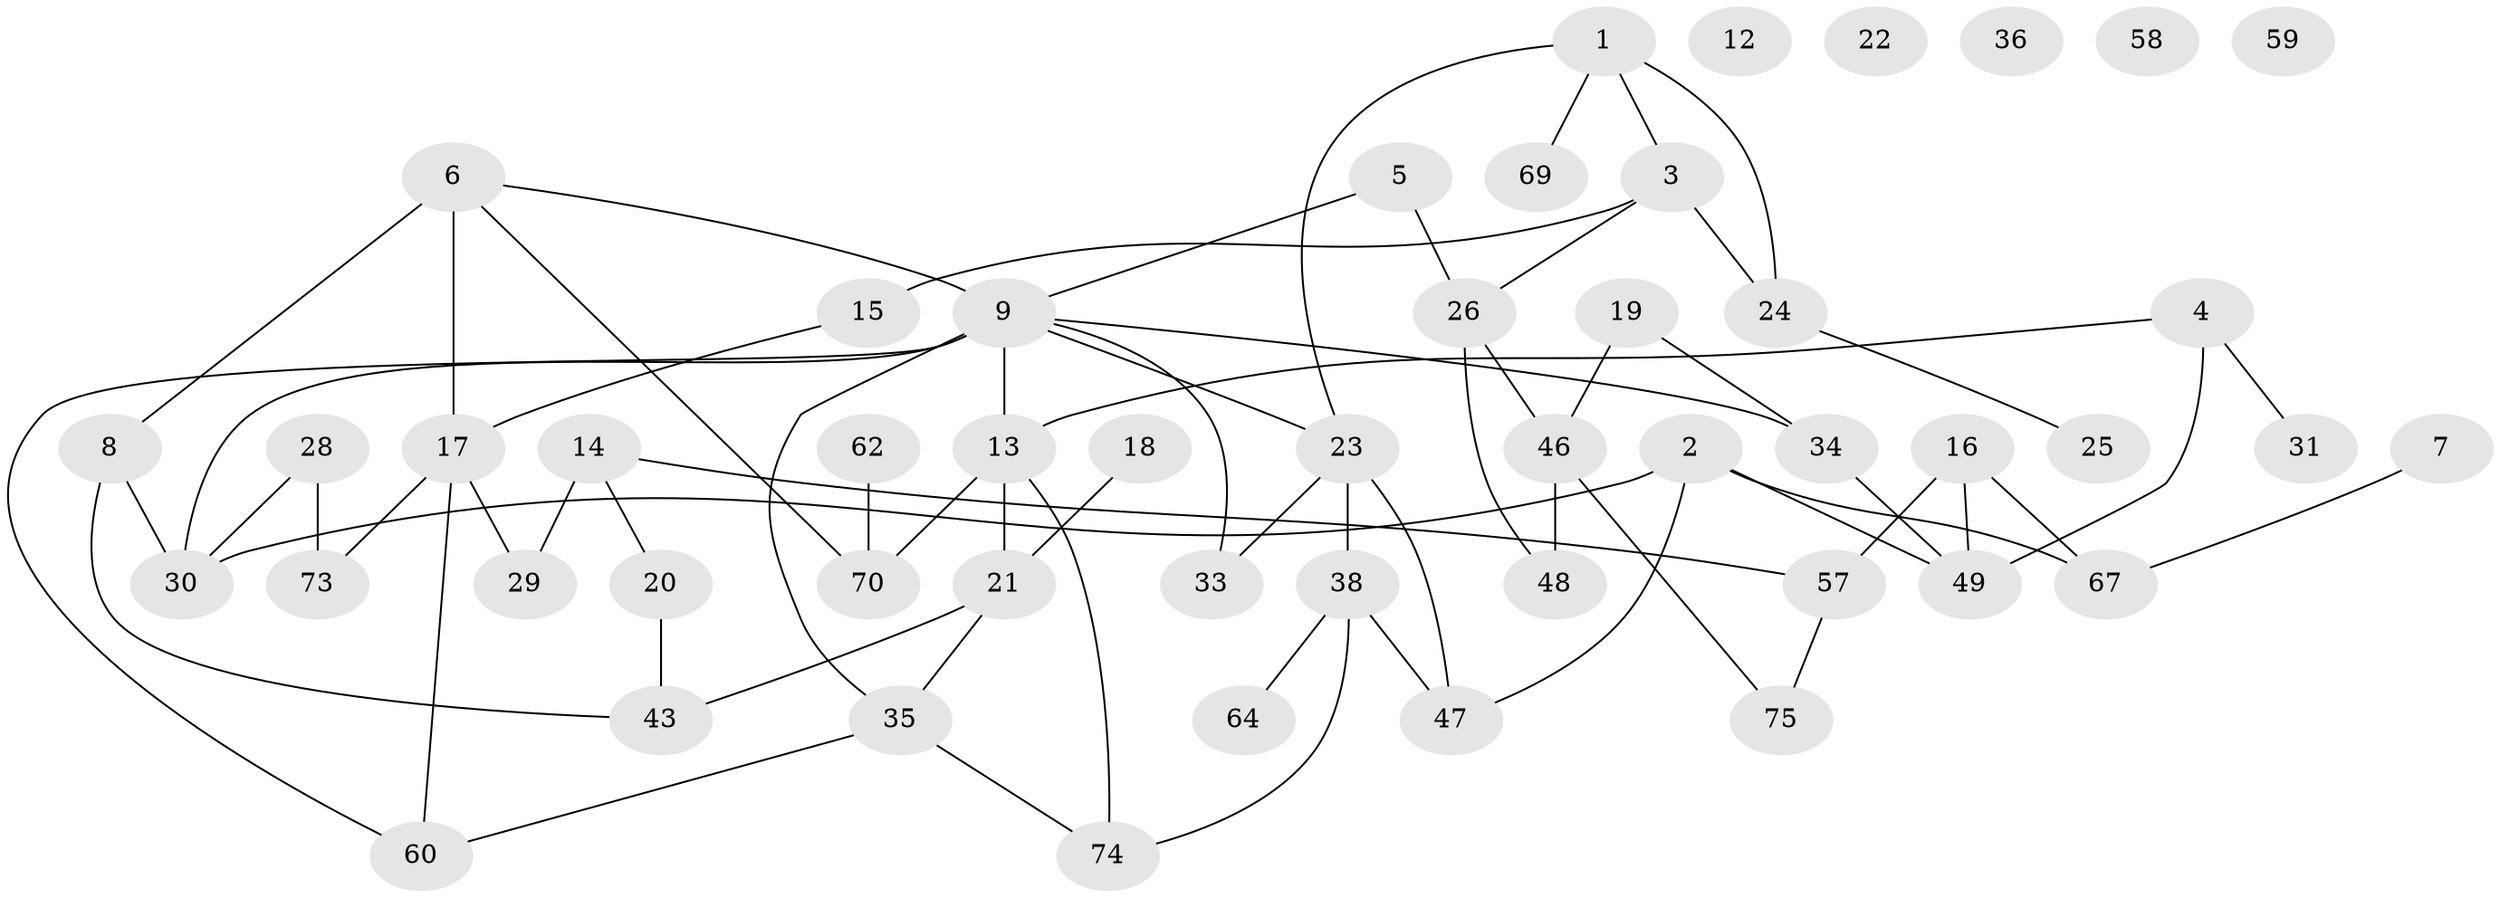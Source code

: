 // Generated by graph-tools (version 1.1) at 2025/23/03/03/25 07:23:25]
// undirected, 50 vertices, 67 edges
graph export_dot {
graph [start="1"]
  node [color=gray90,style=filled];
  1 [super="+39"];
  2 [super="+42"];
  3;
  4 [super="+44"];
  5 [super="+41"];
  6 [super="+55"];
  7 [super="+10"];
  8 [super="+11"];
  9 [super="+68"];
  12;
  13 [super="+61"];
  14 [super="+27"];
  15;
  16 [super="+40"];
  17 [super="+53"];
  18;
  19;
  20 [super="+56"];
  21 [super="+52"];
  22;
  23 [super="+37"];
  24 [super="+32"];
  25;
  26 [super="+63"];
  28 [super="+54"];
  29;
  30 [super="+72"];
  31;
  33;
  34 [super="+50"];
  35 [super="+66"];
  36;
  38 [super="+45"];
  43 [super="+71"];
  46 [super="+76"];
  47;
  48;
  49 [super="+51"];
  57 [super="+65"];
  58;
  59;
  60;
  62;
  64;
  67;
  69;
  70;
  73;
  74;
  75;
  1 -- 23;
  1 -- 24;
  1 -- 3;
  1 -- 69;
  2 -- 47;
  2 -- 67;
  2 -- 30;
  2 -- 49;
  3 -- 15;
  3 -- 26;
  3 -- 24;
  4 -- 13;
  4 -- 31;
  4 -- 49;
  5 -- 26;
  5 -- 9;
  6 -- 8;
  6 -- 70;
  6 -- 17 [weight=2];
  6 -- 9;
  7 -- 67;
  8 -- 43;
  8 -- 30;
  9 -- 23;
  9 -- 30;
  9 -- 33;
  9 -- 35;
  9 -- 60;
  9 -- 13;
  9 -- 34;
  13 -- 70;
  13 -- 74;
  13 -- 21;
  14 -- 29;
  14 -- 57;
  14 -- 20;
  15 -- 17;
  16 -- 67;
  16 -- 49;
  16 -- 57;
  17 -- 29;
  17 -- 60;
  17 -- 73;
  18 -- 21;
  19 -- 46;
  19 -- 34;
  20 -- 43;
  21 -- 35;
  21 -- 43;
  23 -- 38 [weight=2];
  23 -- 47;
  23 -- 33;
  24 -- 25;
  26 -- 48;
  26 -- 46;
  28 -- 73;
  28 -- 30;
  34 -- 49;
  35 -- 74;
  35 -- 60;
  38 -- 47;
  38 -- 64;
  38 -- 74;
  46 -- 48;
  46 -- 75;
  57 -- 75;
  62 -- 70;
}
